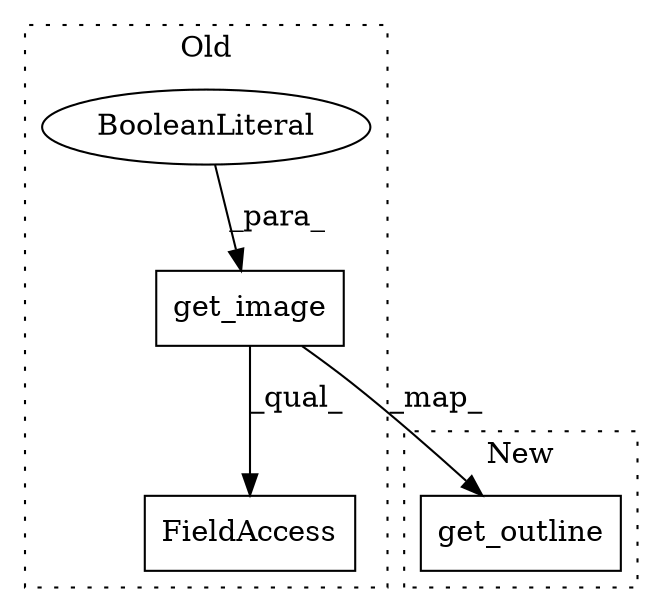 digraph G {
subgraph cluster0 {
1 [label="get_image" a="32" s="12991,13041" l="10,1" shape="box"];
3 [label="FieldAccess" a="22" s="13055" l="24" shape="box"];
4 [label="BooleanLiteral" a="9" s="13037" l="4" shape="ellipse"];
label = "Old";
style="dotted";
}
subgraph cluster1 {
2 [label="get_outline" a="32" s="12970,13008" l="12,1" shape="box"];
label = "New";
style="dotted";
}
1 -> 2 [label="_map_"];
1 -> 3 [label="_qual_"];
4 -> 1 [label="_para_"];
}